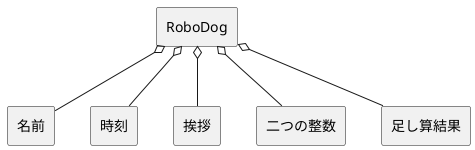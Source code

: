 @startuml RoboDog
skinparam componentStyle rectangle

[RoboDog] o-- [名前]
[RoboDog] o-- [時刻]
[RoboDog] o-- [挨拶]
[RoboDog] o-- [二つの整数]
[RoboDog] o-- [足し算結果]

[名前] 
@enduml